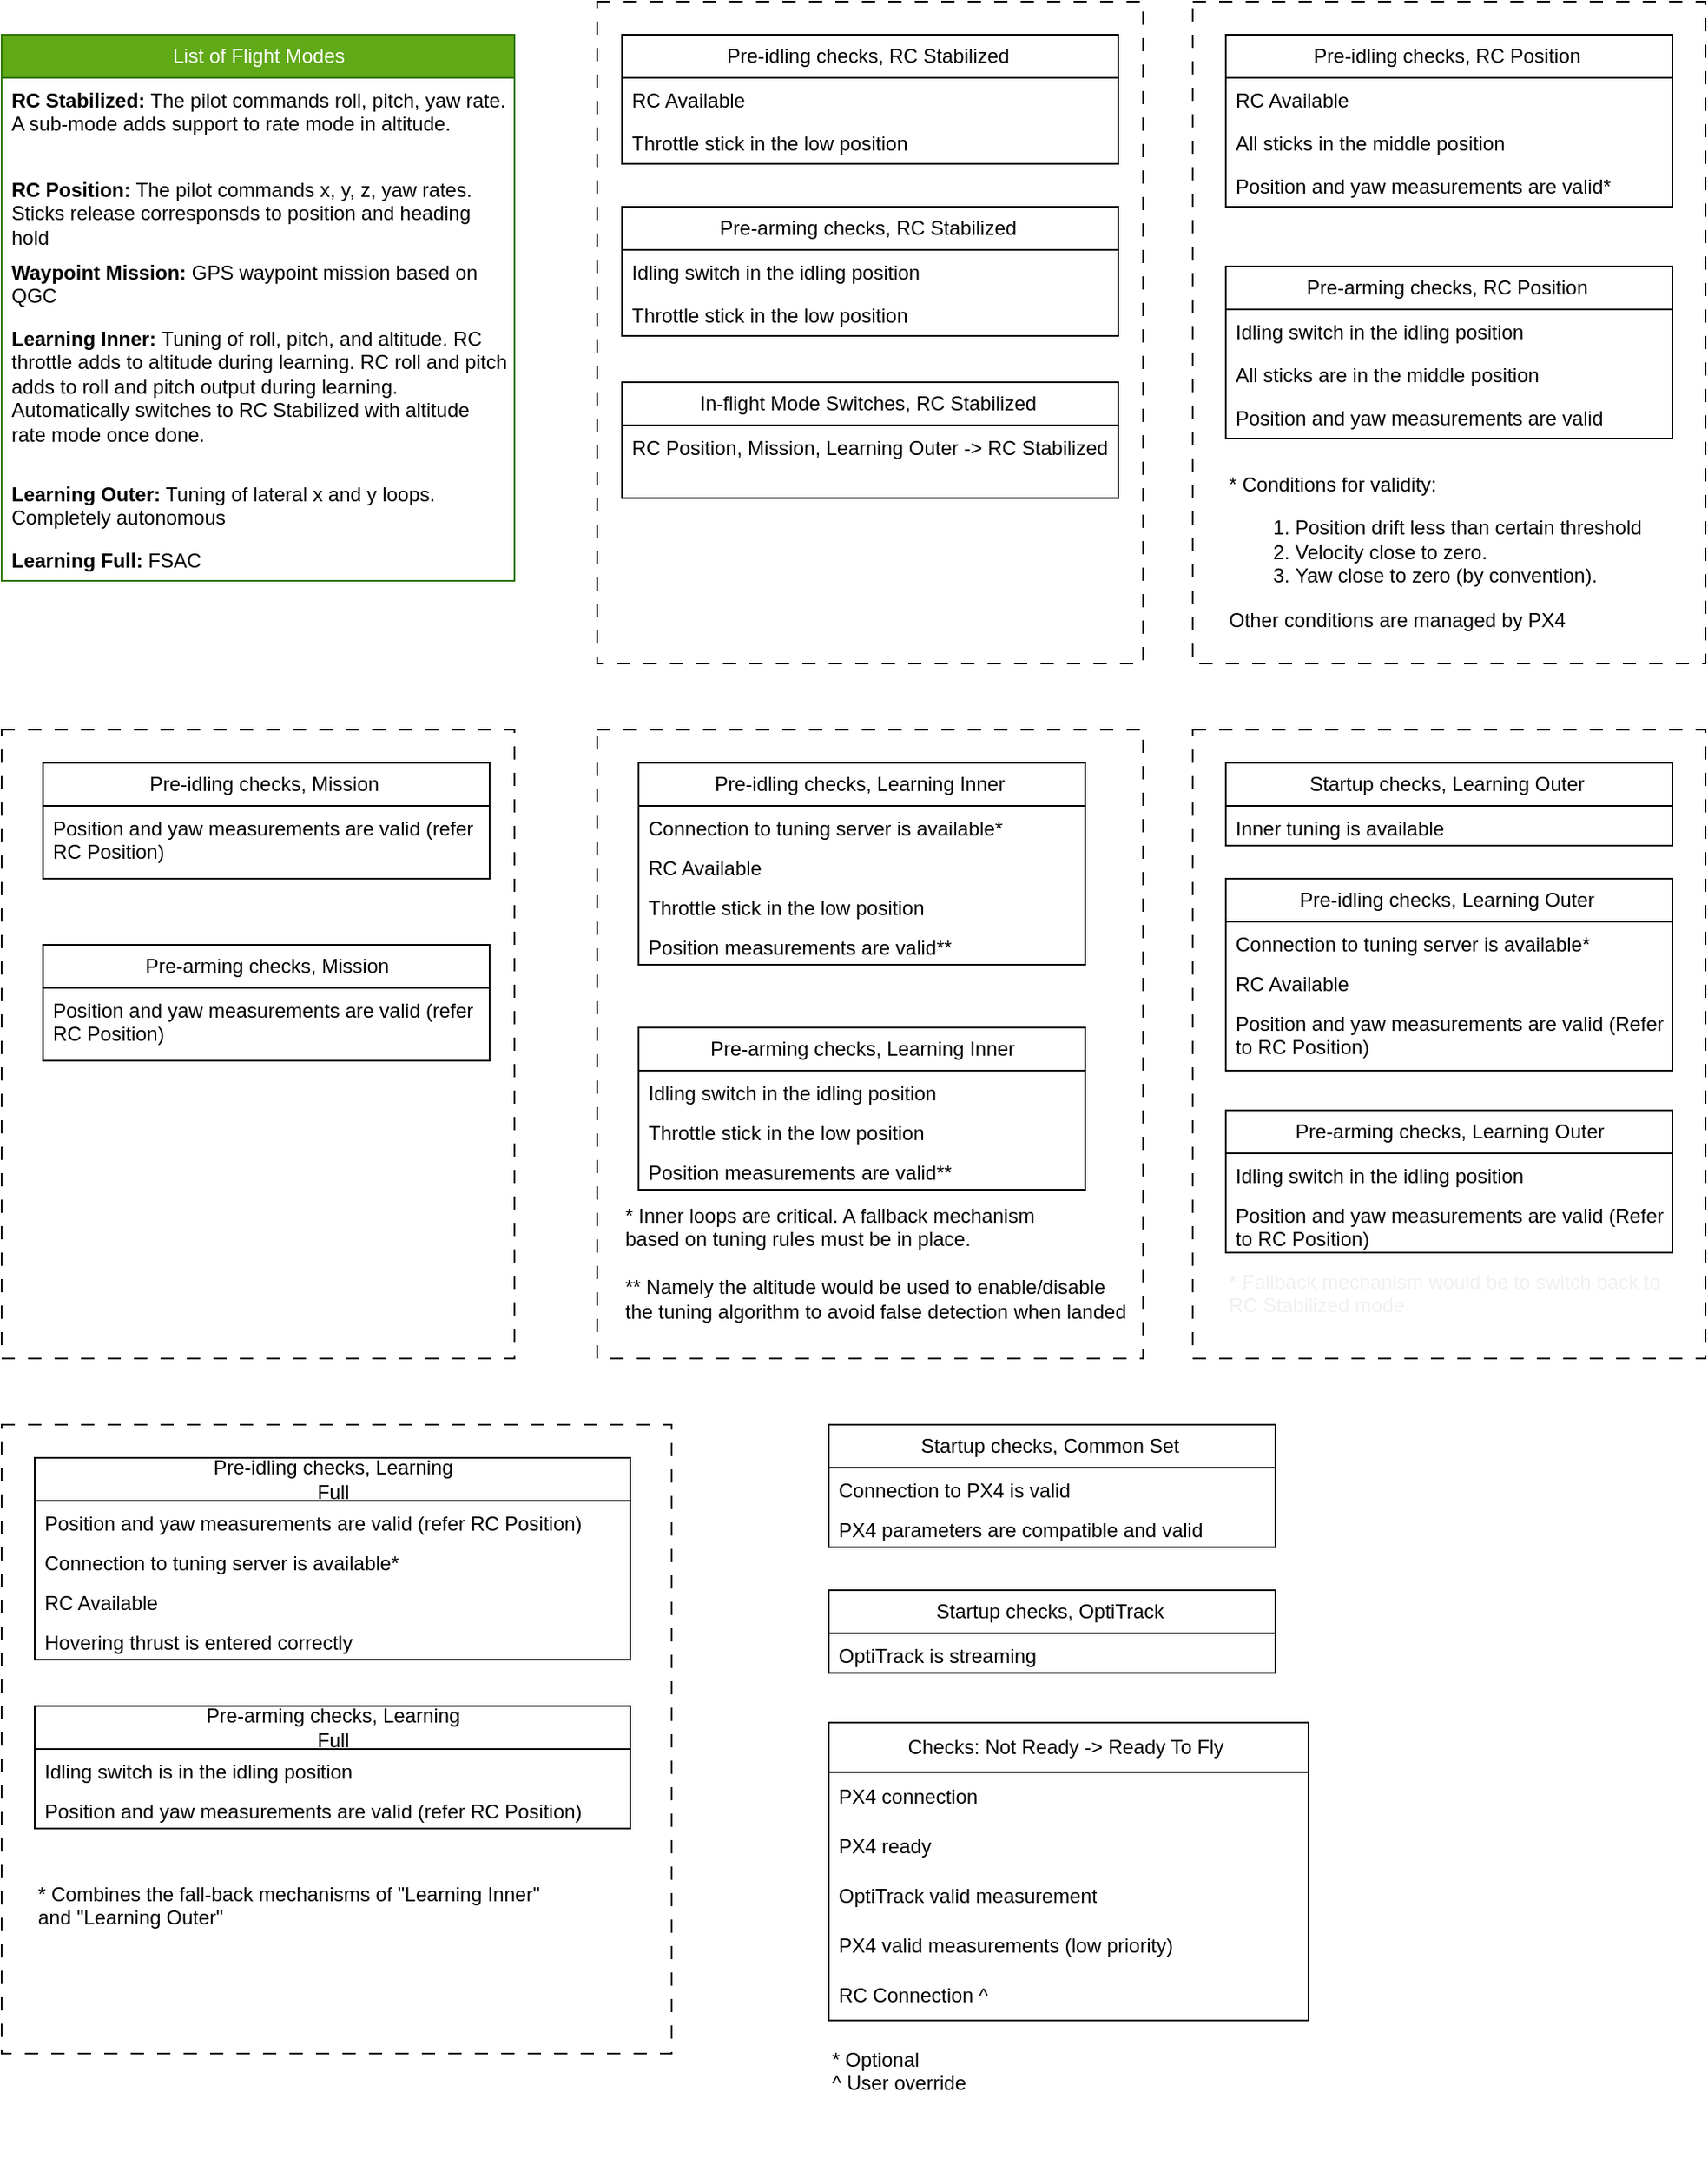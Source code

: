 <mxfile version="25.0.1">
  <diagram name="Page-1" id="LQy0KR4nQ94TkVr_qtjv">
    <mxGraphModel dx="685" dy="438" grid="1" gridSize="10" guides="1" tooltips="1" connect="1" arrows="1" fold="1" page="1" pageScale="1" pageWidth="1100" pageHeight="850" math="0" shadow="0">
      <root>
        <mxCell id="0" />
        <mxCell id="1" parent="0" />
        <mxCell id="j1YeIe9HBLUR4maC8R7j-53" value="" style="rounded=0;whiteSpace=wrap;html=1;fillColor=none;dashed=1;dashPattern=8 8;" parent="1" vertex="1">
          <mxGeometry x="400" y="20" width="330" height="400" as="geometry" />
        </mxCell>
        <mxCell id="j1YeIe9HBLUR4maC8R7j-56" value="" style="rounded=0;whiteSpace=wrap;html=1;fillColor=none;dashed=1;dashPattern=8 8;" parent="1" vertex="1">
          <mxGeometry x="40" y="460" width="310" height="380" as="geometry" />
        </mxCell>
        <mxCell id="j1YeIe9HBLUR4maC8R7j-54" value="" style="rounded=0;whiteSpace=wrap;html=1;fillColor=none;dashed=1;dashPattern=8 8;" parent="1" vertex="1">
          <mxGeometry x="760" y="20" width="310" height="400" as="geometry" />
        </mxCell>
        <mxCell id="j1YeIe9HBLUR4maC8R7j-55" value="" style="rounded=0;whiteSpace=wrap;html=1;fillColor=none;dashed=1;dashPattern=8 8;" parent="1" vertex="1">
          <mxGeometry x="400" y="460" width="330" height="380" as="geometry" />
        </mxCell>
        <mxCell id="j1YeIe9HBLUR4maC8R7j-1" value="List of Flight Modes" style="swimlane;fontStyle=0;childLayout=stackLayout;horizontal=1;startSize=26;fillColor=#60a917;horizontalStack=0;resizeParent=1;resizeParentMax=0;resizeLast=0;collapsible=1;marginBottom=0;html=1;fontColor=#ffffff;strokeColor=#2D7600;" parent="1" vertex="1">
          <mxGeometry x="40" y="40" width="310" height="330" as="geometry" />
        </mxCell>
        <mxCell id="j1YeIe9HBLUR4maC8R7j-2" value="&lt;b&gt;RC Stabilized:&lt;/b&gt;&amp;nbsp;The pilot commands roll, pitch, yaw rate. A sub-mode adds support to rate mode in altitude." style="text;strokeColor=none;fillColor=none;align=left;verticalAlign=top;spacingLeft=4;spacingRight=4;overflow=hidden;rotatable=0;points=[[0,0.5],[1,0.5]];portConstraint=eastwest;whiteSpace=wrap;html=1;" parent="j1YeIe9HBLUR4maC8R7j-1" vertex="1">
          <mxGeometry y="26" width="310" height="54" as="geometry" />
        </mxCell>
        <mxCell id="j1YeIe9HBLUR4maC8R7j-3" value="&lt;b&gt;RC Position:&lt;/b&gt; The pilot commands x, y, z, yaw rates. Sticks release corresponsds to position and heading hold" style="text;strokeColor=none;fillColor=none;align=left;verticalAlign=top;spacingLeft=4;spacingRight=4;overflow=hidden;rotatable=0;points=[[0,0.5],[1,0.5]];portConstraint=eastwest;whiteSpace=wrap;html=1;" parent="j1YeIe9HBLUR4maC8R7j-1" vertex="1">
          <mxGeometry y="80" width="310" height="50" as="geometry" />
        </mxCell>
        <mxCell id="j1YeIe9HBLUR4maC8R7j-4" value="&lt;b&gt;Waypoint Mission:&lt;/b&gt; GPS waypoint mission based on QGC" style="text;strokeColor=none;fillColor=none;align=left;verticalAlign=top;spacingLeft=4;spacingRight=4;overflow=hidden;rotatable=0;points=[[0,0.5],[1,0.5]];portConstraint=eastwest;whiteSpace=wrap;html=1;" parent="j1YeIe9HBLUR4maC8R7j-1" vertex="1">
          <mxGeometry y="130" width="310" height="40" as="geometry" />
        </mxCell>
        <mxCell id="j1YeIe9HBLUR4maC8R7j-5" value="&lt;b&gt;Learning Inner:&lt;/b&gt;&amp;nbsp;Tuning of roll, pitch, and altitude. RC throttle adds to altitude during learning. RC roll and pitch adds to roll and pitch output during learning. Automatically switches to RC Stabilized with altitude rate mode once done." style="text;strokeColor=none;fillColor=none;align=left;verticalAlign=top;spacingLeft=4;spacingRight=4;overflow=hidden;rotatable=0;points=[[0,0.5],[1,0.5]];portConstraint=eastwest;whiteSpace=wrap;html=1;" parent="j1YeIe9HBLUR4maC8R7j-1" vertex="1">
          <mxGeometry y="170" width="310" height="94" as="geometry" />
        </mxCell>
        <mxCell id="j1YeIe9HBLUR4maC8R7j-6" value="&lt;b&gt;Learning Outer:&lt;/b&gt; Tuning of lateral x and y loops. Completely autonomous" style="text;strokeColor=none;fillColor=none;align=left;verticalAlign=top;spacingLeft=4;spacingRight=4;overflow=hidden;rotatable=0;points=[[0,0.5],[1,0.5]];portConstraint=eastwest;whiteSpace=wrap;html=1;" parent="j1YeIe9HBLUR4maC8R7j-1" vertex="1">
          <mxGeometry y="264" width="310" height="40" as="geometry" />
        </mxCell>
        <mxCell id="j1YeIe9HBLUR4maC8R7j-7" value="&lt;b&gt;Learning Full:&lt;/b&gt; FSAC" style="text;strokeColor=none;fillColor=none;align=left;verticalAlign=top;spacingLeft=4;spacingRight=4;overflow=hidden;rotatable=0;points=[[0,0.5],[1,0.5]];portConstraint=eastwest;whiteSpace=wrap;html=1;" parent="j1YeIe9HBLUR4maC8R7j-1" vertex="1">
          <mxGeometry y="304" width="310" height="26" as="geometry" />
        </mxCell>
        <mxCell id="j1YeIe9HBLUR4maC8R7j-8" value="Pre-idling checks, RC Stabilized&amp;nbsp;" style="swimlane;fontStyle=0;childLayout=stackLayout;horizontal=1;startSize=26;fillColor=none;horizontalStack=0;resizeParent=1;resizeParentMax=0;resizeLast=0;collapsible=1;marginBottom=0;html=1;" parent="1" vertex="1">
          <mxGeometry x="415" y="40" width="300" height="78" as="geometry" />
        </mxCell>
        <mxCell id="j1YeIe9HBLUR4maC8R7j-9" value="RC Available" style="text;strokeColor=none;fillColor=none;align=left;verticalAlign=top;spacingLeft=4;spacingRight=4;overflow=hidden;rotatable=0;points=[[0,0.5],[1,0.5]];portConstraint=eastwest;whiteSpace=wrap;html=1;" parent="j1YeIe9HBLUR4maC8R7j-8" vertex="1">
          <mxGeometry y="26" width="300" height="26" as="geometry" />
        </mxCell>
        <mxCell id="j1YeIe9HBLUR4maC8R7j-10" value="Throttle stick in the low position" style="text;strokeColor=none;fillColor=none;align=left;verticalAlign=top;spacingLeft=4;spacingRight=4;overflow=hidden;rotatable=0;points=[[0,0.5],[1,0.5]];portConstraint=eastwest;whiteSpace=wrap;html=1;" parent="j1YeIe9HBLUR4maC8R7j-8" vertex="1">
          <mxGeometry y="52" width="300" height="26" as="geometry" />
        </mxCell>
        <mxCell id="j1YeIe9HBLUR4maC8R7j-15" value="Pre-arming checks, RC Stabilized&amp;nbsp;" style="swimlane;fontStyle=0;childLayout=stackLayout;horizontal=1;startSize=26;fillColor=none;horizontalStack=0;resizeParent=1;resizeParentMax=0;resizeLast=0;collapsible=1;marginBottom=0;html=1;" parent="1" vertex="1">
          <mxGeometry x="415" y="144" width="300" height="78" as="geometry" />
        </mxCell>
        <mxCell id="j1YeIe9HBLUR4maC8R7j-17" value="Idling switch in the idling position" style="text;strokeColor=none;fillColor=none;align=left;verticalAlign=top;spacingLeft=4;spacingRight=4;overflow=hidden;rotatable=0;points=[[0,0.5],[1,0.5]];portConstraint=eastwest;whiteSpace=wrap;html=1;" parent="j1YeIe9HBLUR4maC8R7j-15" vertex="1">
          <mxGeometry y="26" width="300" height="26" as="geometry" />
        </mxCell>
        <mxCell id="j1YeIe9HBLUR4maC8R7j-18" value="Throttle stick in the low position" style="text;strokeColor=none;fillColor=none;align=left;verticalAlign=top;spacingLeft=4;spacingRight=4;overflow=hidden;rotatable=0;points=[[0,0.5],[1,0.5]];portConstraint=eastwest;whiteSpace=wrap;html=1;" parent="j1YeIe9HBLUR4maC8R7j-15" vertex="1">
          <mxGeometry y="52" width="300" height="26" as="geometry" />
        </mxCell>
        <mxCell id="j1YeIe9HBLUR4maC8R7j-19" value="Pre-idling checks, RC Position&amp;nbsp;" style="swimlane;fontStyle=0;childLayout=stackLayout;horizontal=1;startSize=26;fillColor=none;horizontalStack=0;resizeParent=1;resizeParentMax=0;resizeLast=0;collapsible=1;marginBottom=0;html=1;" parent="1" vertex="1">
          <mxGeometry x="780" y="40" width="270" height="104" as="geometry" />
        </mxCell>
        <mxCell id="j1YeIe9HBLUR4maC8R7j-20" value="RC Available" style="text;strokeColor=none;fillColor=none;align=left;verticalAlign=top;spacingLeft=4;spacingRight=4;overflow=hidden;rotatable=0;points=[[0,0.5],[1,0.5]];portConstraint=eastwest;whiteSpace=wrap;html=1;" parent="j1YeIe9HBLUR4maC8R7j-19" vertex="1">
          <mxGeometry y="26" width="270" height="26" as="geometry" />
        </mxCell>
        <mxCell id="j1YeIe9HBLUR4maC8R7j-21" value="All sticks in the middle position" style="text;strokeColor=none;fillColor=none;align=left;verticalAlign=top;spacingLeft=4;spacingRight=4;overflow=hidden;rotatable=0;points=[[0,0.5],[1,0.5]];portConstraint=eastwest;whiteSpace=wrap;html=1;" parent="j1YeIe9HBLUR4maC8R7j-19" vertex="1">
          <mxGeometry y="52" width="270" height="26" as="geometry" />
        </mxCell>
        <mxCell id="j1YeIe9HBLUR4maC8R7j-25" value="Position and yaw measurements are valid*" style="text;strokeColor=none;fillColor=none;align=left;verticalAlign=top;spacingLeft=4;spacingRight=4;overflow=hidden;rotatable=0;points=[[0,0.5],[1,0.5]];portConstraint=eastwest;whiteSpace=wrap;html=1;" parent="j1YeIe9HBLUR4maC8R7j-19" vertex="1">
          <mxGeometry y="78" width="270" height="26" as="geometry" />
        </mxCell>
        <mxCell id="j1YeIe9HBLUR4maC8R7j-22" value="Pre-arming checks, RC Position&amp;nbsp;" style="swimlane;fontStyle=0;childLayout=stackLayout;horizontal=1;startSize=26;fillColor=none;horizontalStack=0;resizeParent=1;resizeParentMax=0;resizeLast=0;collapsible=1;marginBottom=0;html=1;" parent="1" vertex="1">
          <mxGeometry x="780" y="180" width="270" height="104" as="geometry" />
        </mxCell>
        <mxCell id="j1YeIe9HBLUR4maC8R7j-23" value="Idling switch in the idling position" style="text;strokeColor=none;fillColor=none;align=left;verticalAlign=top;spacingLeft=4;spacingRight=4;overflow=hidden;rotatable=0;points=[[0,0.5],[1,0.5]];portConstraint=eastwest;whiteSpace=wrap;html=1;" parent="j1YeIe9HBLUR4maC8R7j-22" vertex="1">
          <mxGeometry y="26" width="270" height="26" as="geometry" />
        </mxCell>
        <mxCell id="j1YeIe9HBLUR4maC8R7j-24" value="All sticks are in the middle position" style="text;strokeColor=none;fillColor=none;align=left;verticalAlign=top;spacingLeft=4;spacingRight=4;overflow=hidden;rotatable=0;points=[[0,0.5],[1,0.5]];portConstraint=eastwest;whiteSpace=wrap;html=1;" parent="j1YeIe9HBLUR4maC8R7j-22" vertex="1">
          <mxGeometry y="52" width="270" height="26" as="geometry" />
        </mxCell>
        <mxCell id="j1YeIe9HBLUR4maC8R7j-26" value="Position and yaw measurements are valid" style="text;strokeColor=none;fillColor=none;align=left;verticalAlign=top;spacingLeft=4;spacingRight=4;overflow=hidden;rotatable=0;points=[[0,0.5],[1,0.5]];portConstraint=eastwest;whiteSpace=wrap;html=1;" parent="j1YeIe9HBLUR4maC8R7j-22" vertex="1">
          <mxGeometry y="78" width="270" height="26" as="geometry" />
        </mxCell>
        <mxCell id="j1YeIe9HBLUR4maC8R7j-27" value="* Conditions for validity:&amp;nbsp;&lt;div&gt;&lt;ol&gt;&lt;li&gt;&lt;span style=&quot;background-color: initial;&quot;&gt;Position drift less than certain threshold&lt;/span&gt;&lt;/li&gt;&lt;li&gt;&lt;span style=&quot;background-color: initial;&quot;&gt;Velocity close to zero.&lt;/span&gt;&lt;/li&gt;&lt;li&gt;&lt;span style=&quot;background-color: initial;&quot;&gt;Yaw close to zero (by convention).&lt;/span&gt;&lt;/li&gt;&lt;/ol&gt;&lt;div&gt;Other conditions are managed by PX4&lt;/div&gt;&lt;/div&gt;" style="text;html=1;align=left;verticalAlign=top;resizable=0;points=[];autosize=1;strokeColor=none;fillColor=none;" parent="1" vertex="1">
          <mxGeometry x="780" y="298" width="270" height="110" as="geometry" />
        </mxCell>
        <mxCell id="j1YeIe9HBLUR4maC8R7j-28" value="Pre-idling checks, Mission&amp;nbsp;" style="swimlane;fontStyle=0;childLayout=stackLayout;horizontal=1;startSize=26;fillColor=none;horizontalStack=0;resizeParent=1;resizeParentMax=0;resizeLast=0;collapsible=1;marginBottom=0;html=1;" parent="1" vertex="1">
          <mxGeometry x="65" y="480" width="270" height="70" as="geometry" />
        </mxCell>
        <mxCell id="j1YeIe9HBLUR4maC8R7j-29" value="Position and yaw measurements are valid (refer RC Position)" style="text;strokeColor=none;fillColor=none;align=left;verticalAlign=top;spacingLeft=4;spacingRight=4;overflow=hidden;rotatable=0;points=[[0,0.5],[1,0.5]];portConstraint=eastwest;whiteSpace=wrap;html=1;" parent="j1YeIe9HBLUR4maC8R7j-28" vertex="1">
          <mxGeometry y="26" width="270" height="44" as="geometry" />
        </mxCell>
        <mxCell id="j1YeIe9HBLUR4maC8R7j-31" value="Pre-arming checks, Mission" style="swimlane;fontStyle=0;childLayout=stackLayout;horizontal=1;startSize=26;fillColor=none;horizontalStack=0;resizeParent=1;resizeParentMax=0;resizeLast=0;collapsible=1;marginBottom=0;html=1;" parent="1" vertex="1">
          <mxGeometry x="65" y="590" width="270" height="70" as="geometry" />
        </mxCell>
        <mxCell id="j1YeIe9HBLUR4maC8R7j-32" value="Position and yaw measurements are valid (refer RC Position)" style="text;strokeColor=none;fillColor=none;align=left;verticalAlign=top;spacingLeft=4;spacingRight=4;overflow=hidden;rotatable=0;points=[[0,0.5],[1,0.5]];portConstraint=eastwest;whiteSpace=wrap;html=1;" parent="j1YeIe9HBLUR4maC8R7j-31" vertex="1">
          <mxGeometry y="26" width="270" height="44" as="geometry" />
        </mxCell>
        <mxCell id="j1YeIe9HBLUR4maC8R7j-42" value="Pre-idling checks, Learning Inner&amp;nbsp;" style="swimlane;fontStyle=0;childLayout=stackLayout;horizontal=1;startSize=26;fillColor=none;horizontalStack=0;resizeParent=1;resizeParentMax=0;resizeLast=0;collapsible=1;marginBottom=0;html=1;" parent="1" vertex="1">
          <mxGeometry x="425" y="480" width="270" height="122" as="geometry" />
        </mxCell>
        <mxCell id="j1YeIe9HBLUR4maC8R7j-43" value="Connection to tuning server is available*" style="text;strokeColor=none;fillColor=none;align=left;verticalAlign=top;spacingLeft=4;spacingRight=4;overflow=hidden;rotatable=0;points=[[0,0.5],[1,0.5]];portConstraint=eastwest;whiteSpace=wrap;html=1;" parent="j1YeIe9HBLUR4maC8R7j-42" vertex="1">
          <mxGeometry y="26" width="270" height="24" as="geometry" />
        </mxCell>
        <mxCell id="j1YeIe9HBLUR4maC8R7j-47" value="RC Available" style="text;strokeColor=none;fillColor=none;align=left;verticalAlign=top;spacingLeft=4;spacingRight=4;overflow=hidden;rotatable=0;points=[[0,0.5],[1,0.5]];portConstraint=eastwest;whiteSpace=wrap;html=1;" parent="j1YeIe9HBLUR4maC8R7j-42" vertex="1">
          <mxGeometry y="50" width="270" height="24" as="geometry" />
        </mxCell>
        <mxCell id="j1YeIe9HBLUR4maC8R7j-48" value="Throttle stick in the low position" style="text;strokeColor=none;fillColor=none;align=left;verticalAlign=top;spacingLeft=4;spacingRight=4;overflow=hidden;rotatable=0;points=[[0,0.5],[1,0.5]];portConstraint=eastwest;whiteSpace=wrap;html=1;" parent="j1YeIe9HBLUR4maC8R7j-42" vertex="1">
          <mxGeometry y="74" width="270" height="24" as="geometry" />
        </mxCell>
        <mxCell id="j1YeIe9HBLUR4maC8R7j-51" value="Position measurements are valid**" style="text;strokeColor=none;fillColor=none;align=left;verticalAlign=top;spacingLeft=4;spacingRight=4;overflow=hidden;rotatable=0;points=[[0,0.5],[1,0.5]];portConstraint=eastwest;whiteSpace=wrap;html=1;" parent="j1YeIe9HBLUR4maC8R7j-42" vertex="1">
          <mxGeometry y="98" width="270" height="24" as="geometry" />
        </mxCell>
        <mxCell id="j1YeIe9HBLUR4maC8R7j-44" value="Pre-arming checks, Learning Inner" style="swimlane;fontStyle=0;childLayout=stackLayout;horizontal=1;startSize=26;fillColor=none;horizontalStack=0;resizeParent=1;resizeParentMax=0;resizeLast=0;collapsible=1;marginBottom=0;html=1;" parent="1" vertex="1">
          <mxGeometry x="425" y="640" width="270" height="98" as="geometry" />
        </mxCell>
        <mxCell id="j1YeIe9HBLUR4maC8R7j-45" value="Idling switch in the idling position" style="text;strokeColor=none;fillColor=none;align=left;verticalAlign=top;spacingLeft=4;spacingRight=4;overflow=hidden;rotatable=0;points=[[0,0.5],[1,0.5]];portConstraint=eastwest;whiteSpace=wrap;html=1;" parent="j1YeIe9HBLUR4maC8R7j-44" vertex="1">
          <mxGeometry y="26" width="270" height="24" as="geometry" />
        </mxCell>
        <mxCell id="j1YeIe9HBLUR4maC8R7j-50" value="Throttle stick in the low position" style="text;strokeColor=none;fillColor=none;align=left;verticalAlign=top;spacingLeft=4;spacingRight=4;overflow=hidden;rotatable=0;points=[[0,0.5],[1,0.5]];portConstraint=eastwest;whiteSpace=wrap;html=1;" parent="j1YeIe9HBLUR4maC8R7j-44" vertex="1">
          <mxGeometry y="50" width="270" height="24" as="geometry" />
        </mxCell>
        <mxCell id="j1YeIe9HBLUR4maC8R7j-52" value="Position measurements are valid**" style="text;strokeColor=none;fillColor=none;align=left;verticalAlign=top;spacingLeft=4;spacingRight=4;overflow=hidden;rotatable=0;points=[[0,0.5],[1,0.5]];portConstraint=eastwest;whiteSpace=wrap;html=1;" parent="j1YeIe9HBLUR4maC8R7j-44" vertex="1">
          <mxGeometry y="74" width="270" height="24" as="geometry" />
        </mxCell>
        <mxCell id="j1YeIe9HBLUR4maC8R7j-46" value="* Inner loops are critical. A fallback mechanism&amp;nbsp;&lt;div&gt;based on tuning rules must be in place.&lt;/div&gt;&lt;div&gt;&lt;br&gt;&lt;/div&gt;&lt;div&gt;** Namely the altitude would be used to enable/disable&lt;/div&gt;&lt;div&gt;the tuning algorithm to avoid false detection when landed&lt;/div&gt;" style="text;html=1;align=left;verticalAlign=top;resizable=0;points=[];autosize=1;strokeColor=none;fillColor=none;" parent="1" vertex="1">
          <mxGeometry x="415" y="740" width="330" height="90" as="geometry" />
        </mxCell>
        <mxCell id="j1YeIe9HBLUR4maC8R7j-57" value="" style="rounded=0;whiteSpace=wrap;html=1;fillColor=none;dashed=1;dashPattern=8 8;" parent="1" vertex="1">
          <mxGeometry x="760" y="460" width="310" height="380" as="geometry" />
        </mxCell>
        <mxCell id="j1YeIe9HBLUR4maC8R7j-58" value="Pre-idling checks, Learning Outer&amp;nbsp;" style="swimlane;fontStyle=0;childLayout=stackLayout;horizontal=1;startSize=26;fillColor=none;horizontalStack=0;resizeParent=1;resizeParentMax=0;resizeLast=0;collapsible=1;marginBottom=0;html=1;" parent="1" vertex="1">
          <mxGeometry x="780" y="550" width="270" height="116" as="geometry" />
        </mxCell>
        <mxCell id="j1YeIe9HBLUR4maC8R7j-59" value="Connection to tuning server is available*" style="text;strokeColor=none;fillColor=none;align=left;verticalAlign=top;spacingLeft=4;spacingRight=4;overflow=hidden;rotatable=0;points=[[0,0.5],[1,0.5]];portConstraint=eastwest;whiteSpace=wrap;html=1;" parent="j1YeIe9HBLUR4maC8R7j-58" vertex="1">
          <mxGeometry y="26" width="270" height="24" as="geometry" />
        </mxCell>
        <mxCell id="j1YeIe9HBLUR4maC8R7j-60" value="RC Available" style="text;strokeColor=none;fillColor=none;align=left;verticalAlign=top;spacingLeft=4;spacingRight=4;overflow=hidden;rotatable=0;points=[[0,0.5],[1,0.5]];portConstraint=eastwest;whiteSpace=wrap;html=1;" parent="j1YeIe9HBLUR4maC8R7j-58" vertex="1">
          <mxGeometry y="50" width="270" height="24" as="geometry" />
        </mxCell>
        <mxCell id="j1YeIe9HBLUR4maC8R7j-62" value="Position and yaw measurements are valid (Refer to RC Position)" style="text;strokeColor=none;fillColor=none;align=left;verticalAlign=top;spacingLeft=4;spacingRight=4;overflow=hidden;rotatable=0;points=[[0,0.5],[1,0.5]];portConstraint=eastwest;whiteSpace=wrap;html=1;" parent="j1YeIe9HBLUR4maC8R7j-58" vertex="1">
          <mxGeometry y="74" width="270" height="42" as="geometry" />
        </mxCell>
        <mxCell id="j1YeIe9HBLUR4maC8R7j-63" value="Pre-arming checks, Learning Outer" style="swimlane;fontStyle=0;childLayout=stackLayout;horizontal=1;startSize=26;fillColor=none;horizontalStack=0;resizeParent=1;resizeParentMax=0;resizeLast=0;collapsible=1;marginBottom=0;html=1;" parent="1" vertex="1">
          <mxGeometry x="780" y="690" width="270" height="86" as="geometry" />
        </mxCell>
        <mxCell id="j1YeIe9HBLUR4maC8R7j-64" value="Idling switch in the idling position" style="text;strokeColor=none;fillColor=none;align=left;verticalAlign=top;spacingLeft=4;spacingRight=4;overflow=hidden;rotatable=0;points=[[0,0.5],[1,0.5]];portConstraint=eastwest;whiteSpace=wrap;html=1;" parent="j1YeIe9HBLUR4maC8R7j-63" vertex="1">
          <mxGeometry y="26" width="270" height="24" as="geometry" />
        </mxCell>
        <mxCell id="j1YeIe9HBLUR4maC8R7j-66" value="Position and yaw measurements are valid (Refer to RC Position)" style="text;strokeColor=none;fillColor=none;align=left;verticalAlign=top;spacingLeft=4;spacingRight=4;overflow=hidden;rotatable=0;points=[[0,0.5],[1,0.5]];portConstraint=eastwest;whiteSpace=wrap;html=1;" parent="j1YeIe9HBLUR4maC8R7j-63" vertex="1">
          <mxGeometry y="50" width="270" height="36" as="geometry" />
        </mxCell>
        <mxCell id="j1YeIe9HBLUR4maC8R7j-67" value="Startup checks, Learning Outer&amp;nbsp;" style="swimlane;fontStyle=0;childLayout=stackLayout;horizontal=1;startSize=26;fillColor=none;horizontalStack=0;resizeParent=1;resizeParentMax=0;resizeLast=0;collapsible=1;marginBottom=0;html=1;" parent="1" vertex="1">
          <mxGeometry x="780" y="480" width="270" height="50" as="geometry" />
        </mxCell>
        <mxCell id="j1YeIe9HBLUR4maC8R7j-68" value="Inner tuning is available" style="text;strokeColor=none;fillColor=none;align=left;verticalAlign=top;spacingLeft=4;spacingRight=4;overflow=hidden;rotatable=0;points=[[0,0.5],[1,0.5]];portConstraint=eastwest;whiteSpace=wrap;html=1;" parent="j1YeIe9HBLUR4maC8R7j-67" vertex="1">
          <mxGeometry y="26" width="270" height="24" as="geometry" />
        </mxCell>
        <mxCell id="j1YeIe9HBLUR4maC8R7j-72" value="&lt;span style=&quot;color: rgb(240, 240, 240); font-family: Helvetica; font-size: 12px; font-style: normal; font-variant-ligatures: normal; font-variant-caps: normal; font-weight: 400; letter-spacing: normal; orphans: 2; text-align: left; text-indent: 0px; text-transform: none; widows: 2; word-spacing: 0px; -webkit-text-stroke-width: 0px; white-space: nowrap; text-decoration-thickness: initial; text-decoration-style: initial; text-decoration-color: initial; float: none; display: inline !important;&quot;&gt;* Fallback mechanism would be to switch back to&lt;br&gt;&lt;/span&gt;&lt;div&gt;&lt;span style=&quot;color: rgb(240, 240, 240); font-family: Helvetica; font-size: 12px; font-style: normal; font-variant-ligatures: normal; font-variant-caps: normal; font-weight: 400; letter-spacing: normal; orphans: 2; text-align: left; text-indent: 0px; text-transform: none; widows: 2; word-spacing: 0px; -webkit-text-stroke-width: 0px; white-space: nowrap; text-decoration-thickness: initial; text-decoration-style: initial; text-decoration-color: initial; float: none; display: inline !important;&quot;&gt;RC Stabilized mode&lt;/span&gt;&lt;/div&gt;" style="text;whiteSpace=wrap;html=1;labelBackgroundColor=none;" parent="1" vertex="1">
          <mxGeometry x="780" y="780" width="280" height="50" as="geometry" />
        </mxCell>
        <mxCell id="j1YeIe9HBLUR4maC8R7j-73" value="" style="rounded=0;whiteSpace=wrap;html=1;fillColor=none;dashed=1;dashPattern=8 8;" parent="1" vertex="1">
          <mxGeometry x="40" y="880" width="405" height="380" as="geometry" />
        </mxCell>
        <mxCell id="j1YeIe9HBLUR4maC8R7j-74" value="Pre-idling checks,&amp;nbsp;&lt;span style=&quot;text-wrap: wrap;&quot;&gt;Learning Full&lt;/span&gt;" style="swimlane;fontStyle=0;childLayout=stackLayout;horizontal=1;startSize=26;fillColor=none;horizontalStack=0;resizeParent=1;resizeParentMax=0;resizeLast=0;collapsible=1;marginBottom=0;html=1;verticalAlign=middle;align=center;" parent="1" vertex="1">
          <mxGeometry x="60" y="900" width="360" height="122" as="geometry" />
        </mxCell>
        <mxCell id="j1YeIe9HBLUR4maC8R7j-75" value="Position and yaw measurements are valid (refer RC Position)" style="text;strokeColor=none;fillColor=none;align=left;verticalAlign=top;spacingLeft=4;spacingRight=4;overflow=hidden;rotatable=0;points=[[0,0.5],[1,0.5]];portConstraint=eastwest;whiteSpace=wrap;html=1;" parent="j1YeIe9HBLUR4maC8R7j-74" vertex="1">
          <mxGeometry y="26" width="360" height="24" as="geometry" />
        </mxCell>
        <mxCell id="j1YeIe9HBLUR4maC8R7j-78" value="Connection to tuning server is available*" style="text;strokeColor=none;fillColor=none;align=left;verticalAlign=top;spacingLeft=4;spacingRight=4;overflow=hidden;rotatable=0;points=[[0,0.5],[1,0.5]];portConstraint=eastwest;whiteSpace=wrap;html=1;" parent="j1YeIe9HBLUR4maC8R7j-74" vertex="1">
          <mxGeometry y="50" width="360" height="24" as="geometry" />
        </mxCell>
        <mxCell id="j1YeIe9HBLUR4maC8R7j-80" value="RC Available" style="text;strokeColor=none;fillColor=none;align=left;verticalAlign=top;spacingLeft=4;spacingRight=4;overflow=hidden;rotatable=0;points=[[0,0.5],[1,0.5]];portConstraint=eastwest;whiteSpace=wrap;html=1;" parent="j1YeIe9HBLUR4maC8R7j-74" vertex="1">
          <mxGeometry y="74" width="360" height="24" as="geometry" />
        </mxCell>
        <mxCell id="j1YeIe9HBLUR4maC8R7j-81" value="Hovering thrust is entered correctly" style="text;strokeColor=none;fillColor=none;align=left;verticalAlign=top;spacingLeft=4;spacingRight=4;overflow=hidden;rotatable=0;points=[[0,0.5],[1,0.5]];portConstraint=eastwest;whiteSpace=wrap;html=1;" parent="j1YeIe9HBLUR4maC8R7j-74" vertex="1">
          <mxGeometry y="98" width="360" height="24" as="geometry" />
        </mxCell>
        <mxCell id="j1YeIe9HBLUR4maC8R7j-76" value="Pre-arming checks,&amp;nbsp;&lt;span style=&quot;text-align: left; text-wrap: wrap;&quot;&gt;Learning Full&lt;/span&gt;" style="swimlane;fontStyle=0;childLayout=stackLayout;horizontal=1;startSize=26;fillColor=none;horizontalStack=0;resizeParent=1;resizeParentMax=0;resizeLast=0;collapsible=1;marginBottom=0;html=1;" parent="1" vertex="1">
          <mxGeometry x="60" y="1050" width="360" height="74" as="geometry" />
        </mxCell>
        <mxCell id="j1YeIe9HBLUR4maC8R7j-77" value="Idling switch is in the idling position" style="text;strokeColor=none;fillColor=none;align=left;verticalAlign=top;spacingLeft=4;spacingRight=4;overflow=hidden;rotatable=0;points=[[0,0.5],[1,0.5]];portConstraint=eastwest;whiteSpace=wrap;html=1;" parent="j1YeIe9HBLUR4maC8R7j-76" vertex="1">
          <mxGeometry y="26" width="360" height="24" as="geometry" />
        </mxCell>
        <mxCell id="j1YeIe9HBLUR4maC8R7j-83" value="Position and yaw measurements are valid (refer RC Position)" style="text;strokeColor=none;fillColor=none;align=left;verticalAlign=top;spacingLeft=4;spacingRight=4;overflow=hidden;rotatable=0;points=[[0,0.5],[1,0.5]];portConstraint=eastwest;whiteSpace=wrap;html=1;" parent="j1YeIe9HBLUR4maC8R7j-76" vertex="1">
          <mxGeometry y="50" width="360" height="24" as="geometry" />
        </mxCell>
        <mxCell id="j1YeIe9HBLUR4maC8R7j-79" value="* Combines the fall-back mechanisms of &quot;Learning Inner&quot;&amp;nbsp;&lt;div&gt;and &quot;Learning Outer&quot;&lt;/div&gt;" style="text;html=1;align=left;verticalAlign=top;resizable=0;points=[];autosize=1;strokeColor=none;fillColor=none;" parent="1" vertex="1">
          <mxGeometry x="60" y="1150" width="330" height="40" as="geometry" />
        </mxCell>
        <mxCell id="j1YeIe9HBLUR4maC8R7j-84" value="Startup checks, Common Set&amp;nbsp;" style="swimlane;fontStyle=0;childLayout=stackLayout;horizontal=1;startSize=26;fillColor=none;horizontalStack=0;resizeParent=1;resizeParentMax=0;resizeLast=0;collapsible=1;marginBottom=0;html=1;" parent="1" vertex="1">
          <mxGeometry x="540" y="880" width="270" height="74" as="geometry" />
        </mxCell>
        <mxCell id="j1YeIe9HBLUR4maC8R7j-85" value="Connection to PX4 is valid" style="text;strokeColor=none;fillColor=none;align=left;verticalAlign=top;spacingLeft=4;spacingRight=4;overflow=hidden;rotatable=0;points=[[0,0.5],[1,0.5]];portConstraint=eastwest;whiteSpace=wrap;html=1;" parent="j1YeIe9HBLUR4maC8R7j-84" vertex="1">
          <mxGeometry y="26" width="270" height="24" as="geometry" />
        </mxCell>
        <mxCell id="j1YeIe9HBLUR4maC8R7j-86" value="PX4 parameters are compatible and valid" style="text;strokeColor=none;fillColor=none;align=left;verticalAlign=top;spacingLeft=4;spacingRight=4;overflow=hidden;rotatable=0;points=[[0,0.5],[1,0.5]];portConstraint=eastwest;whiteSpace=wrap;html=1;" parent="j1YeIe9HBLUR4maC8R7j-84" vertex="1">
          <mxGeometry y="50" width="270" height="24" as="geometry" />
        </mxCell>
        <mxCell id="j1YeIe9HBLUR4maC8R7j-87" value="Startup checks, OptiTrack&amp;nbsp;" style="swimlane;fontStyle=0;childLayout=stackLayout;horizontal=1;startSize=26;fillColor=none;horizontalStack=0;resizeParent=1;resizeParentMax=0;resizeLast=0;collapsible=1;marginBottom=0;html=1;" parent="1" vertex="1">
          <mxGeometry x="540" y="980" width="270" height="50" as="geometry" />
        </mxCell>
        <mxCell id="j1YeIe9HBLUR4maC8R7j-88" value="OptiTrack is streaming" style="text;strokeColor=none;fillColor=none;align=left;verticalAlign=top;spacingLeft=4;spacingRight=4;overflow=hidden;rotatable=0;points=[[0,0.5],[1,0.5]];portConstraint=eastwest;whiteSpace=wrap;html=1;" parent="j1YeIe9HBLUR4maC8R7j-87" vertex="1">
          <mxGeometry y="26" width="270" height="24" as="geometry" />
        </mxCell>
        <mxCell id="guVshhbutOSgESKfzRJR-1" value="In-flight Mode Switches, RC Stabilized&amp;nbsp;" style="swimlane;fontStyle=0;childLayout=stackLayout;horizontal=1;startSize=26;fillColor=none;horizontalStack=0;resizeParent=1;resizeParentMax=0;resizeLast=0;collapsible=1;marginBottom=0;html=1;" parent="1" vertex="1">
          <mxGeometry x="415" y="250" width="300" height="70" as="geometry">
            <mxRectangle x="420" y="250" width="250" height="30" as="alternateBounds" />
          </mxGeometry>
        </mxCell>
        <mxCell id="guVshhbutOSgESKfzRJR-3" value="RC Position,&amp;nbsp;Mission,&amp;nbsp;Learning Outer -&amp;gt;&amp;nbsp;RC Stabilized" style="text;strokeColor=none;fillColor=none;align=left;verticalAlign=top;spacingLeft=4;spacingRight=4;overflow=hidden;rotatable=0;points=[[0,0.5],[1,0.5]];portConstraint=eastwest;whiteSpace=wrap;html=1;" parent="guVshhbutOSgESKfzRJR-1" vertex="1">
          <mxGeometry y="26" width="300" height="44" as="geometry" />
        </mxCell>
        <mxCell id="hrQywTDulMkKXzahHLpu-1" value="Checks: Not Ready -&amp;gt; Ready To Fly&amp;nbsp;" style="swimlane;fontStyle=0;childLayout=stackLayout;horizontal=1;startSize=30;horizontalStack=0;resizeParent=1;resizeParentMax=0;resizeLast=0;collapsible=1;marginBottom=0;whiteSpace=wrap;html=1;" vertex="1" parent="1">
          <mxGeometry x="540" y="1060" width="290" height="180" as="geometry" />
        </mxCell>
        <mxCell id="hrQywTDulMkKXzahHLpu-2" value="PX4 connection" style="text;strokeColor=none;fillColor=none;align=left;verticalAlign=middle;spacingLeft=4;spacingRight=4;overflow=hidden;points=[[0,0.5],[1,0.5]];portConstraint=eastwest;rotatable=0;whiteSpace=wrap;html=1;" vertex="1" parent="hrQywTDulMkKXzahHLpu-1">
          <mxGeometry y="30" width="290" height="30" as="geometry" />
        </mxCell>
        <mxCell id="hrQywTDulMkKXzahHLpu-3" value="PX4 ready" style="text;strokeColor=none;fillColor=none;align=left;verticalAlign=middle;spacingLeft=4;spacingRight=4;overflow=hidden;points=[[0,0.5],[1,0.5]];portConstraint=eastwest;rotatable=0;whiteSpace=wrap;html=1;" vertex="1" parent="hrQywTDulMkKXzahHLpu-1">
          <mxGeometry y="60" width="290" height="30" as="geometry" />
        </mxCell>
        <mxCell id="hrQywTDulMkKXzahHLpu-4" value="OptiTrack valid measurement" style="text;strokeColor=none;fillColor=none;align=left;verticalAlign=middle;spacingLeft=4;spacingRight=4;overflow=hidden;points=[[0,0.5],[1,0.5]];portConstraint=eastwest;rotatable=0;whiteSpace=wrap;html=1;" vertex="1" parent="hrQywTDulMkKXzahHLpu-1">
          <mxGeometry y="90" width="290" height="30" as="geometry" />
        </mxCell>
        <mxCell id="hrQywTDulMkKXzahHLpu-5" value="PX4 valid measurements (low priority)" style="text;strokeColor=none;fillColor=none;align=left;verticalAlign=middle;spacingLeft=4;spacingRight=4;overflow=hidden;points=[[0,0.5],[1,0.5]];portConstraint=eastwest;rotatable=0;whiteSpace=wrap;html=1;" vertex="1" parent="hrQywTDulMkKXzahHLpu-1">
          <mxGeometry y="120" width="290" height="30" as="geometry" />
        </mxCell>
        <mxCell id="hrQywTDulMkKXzahHLpu-6" value="RC Connection ^" style="text;strokeColor=none;fillColor=none;align=left;verticalAlign=middle;spacingLeft=4;spacingRight=4;overflow=hidden;points=[[0,0.5],[1,0.5]];portConstraint=eastwest;rotatable=0;whiteSpace=wrap;html=1;" vertex="1" parent="hrQywTDulMkKXzahHLpu-1">
          <mxGeometry y="150" width="290" height="30" as="geometry" />
        </mxCell>
        <mxCell id="hrQywTDulMkKXzahHLpu-7" value="* Optional&lt;div&gt;^ User override&lt;/div&gt;" style="text;html=1;align=left;verticalAlign=top;whiteSpace=wrap;rounded=0;" vertex="1" parent="1">
          <mxGeometry x="540" y="1250" width="290" height="80" as="geometry" />
        </mxCell>
      </root>
    </mxGraphModel>
  </diagram>
</mxfile>
